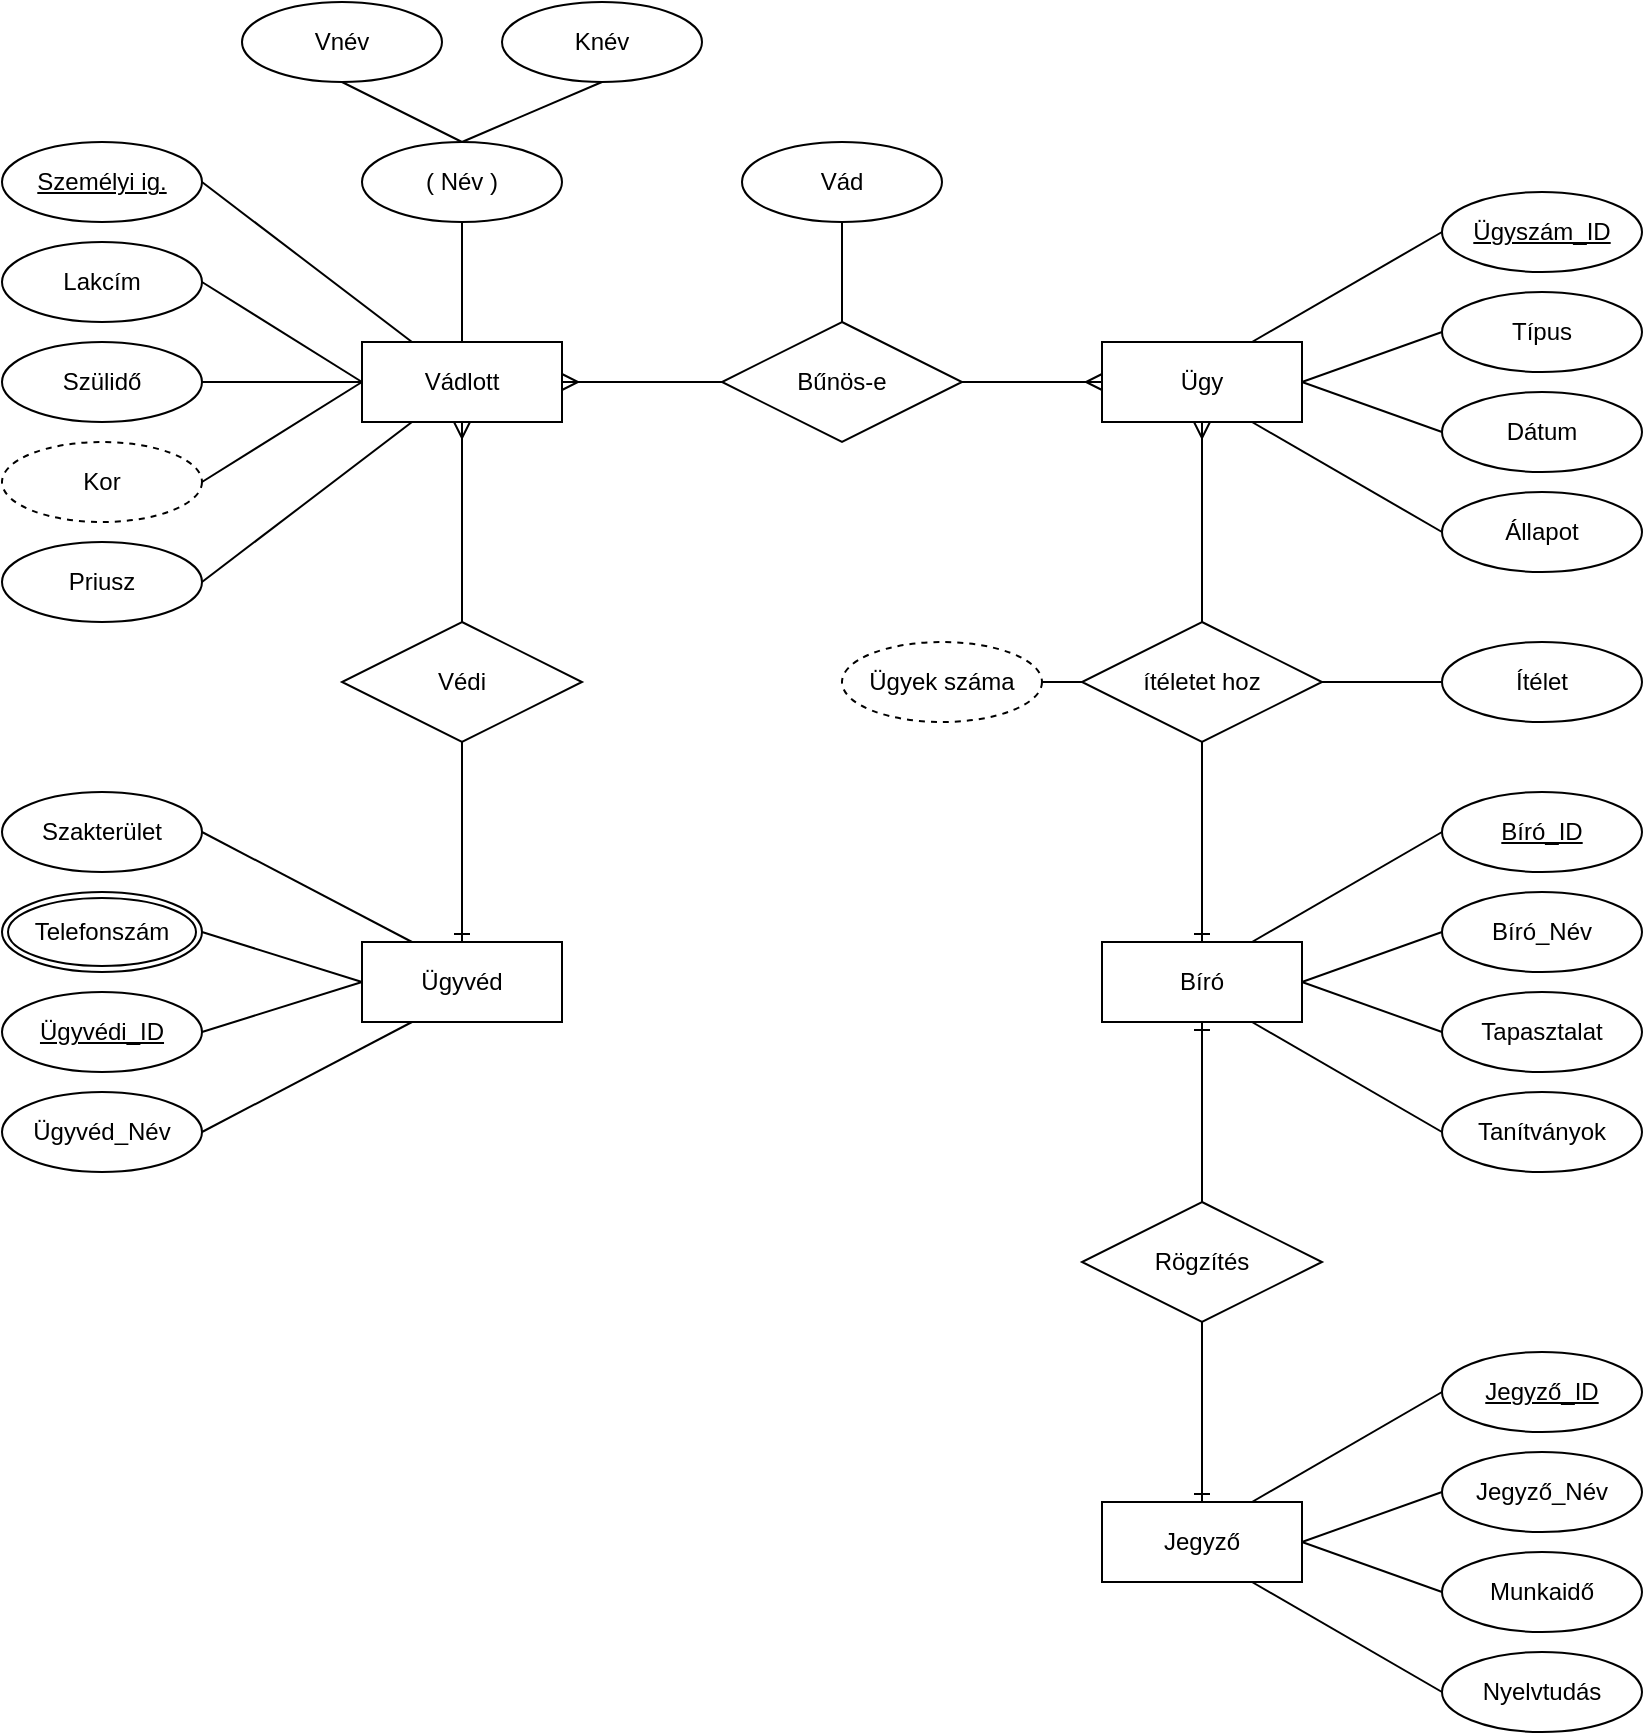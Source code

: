 <mxfile version="22.0.8" type="device">
  <diagram name="3 oldal" id="0kHpfGK5qi6aIsd88rtq">
    <mxGraphModel dx="2049" dy="1140" grid="1" gridSize="10" guides="1" tooltips="1" connect="1" arrows="1" fold="1" page="1" pageScale="1" pageWidth="3300" pageHeight="4681" math="0" shadow="0">
      <root>
        <mxCell id="0" />
        <mxCell id="1" parent="0" />
        <mxCell id="i8eWrvjrXMpil1f3y7oo-1" value="Vádlott" style="whiteSpace=wrap;html=1;align=center;" parent="1" vertex="1">
          <mxGeometry x="2300" y="1620" width="100" height="40" as="geometry" />
        </mxCell>
        <mxCell id="i8eWrvjrXMpil1f3y7oo-2" value="Ügyvéd" style="whiteSpace=wrap;html=1;align=center;" parent="1" vertex="1">
          <mxGeometry x="2300" y="1920" width="100" height="40" as="geometry" />
        </mxCell>
        <mxCell id="i8eWrvjrXMpil1f3y7oo-3" value="Bíró" style="whiteSpace=wrap;html=1;align=center;" parent="1" vertex="1">
          <mxGeometry x="2670" y="1920" width="100" height="40" as="geometry" />
        </mxCell>
        <mxCell id="i8eWrvjrXMpil1f3y7oo-4" value="Ügy" style="whiteSpace=wrap;html=1;align=center;" parent="1" vertex="1">
          <mxGeometry x="2670" y="1620" width="100" height="40" as="geometry" />
        </mxCell>
        <mxCell id="i8eWrvjrXMpil1f3y7oo-5" value="Szülidő" style="ellipse;whiteSpace=wrap;html=1;align=center;" parent="1" vertex="1">
          <mxGeometry x="2120" y="1620" width="100" height="40" as="geometry" />
        </mxCell>
        <mxCell id="i8eWrvjrXMpil1f3y7oo-6" value="Lakcím" style="ellipse;whiteSpace=wrap;html=1;align=center;" parent="1" vertex="1">
          <mxGeometry x="2120" y="1570" width="100" height="40" as="geometry" />
        </mxCell>
        <mxCell id="i8eWrvjrXMpil1f3y7oo-7" value="Személyi ig." style="ellipse;whiteSpace=wrap;html=1;align=center;fontStyle=4;" parent="1" vertex="1">
          <mxGeometry x="2120" y="1520" width="100" height="40" as="geometry" />
        </mxCell>
        <mxCell id="i8eWrvjrXMpil1f3y7oo-8" value="Kor" style="ellipse;whiteSpace=wrap;html=1;align=center;dashed=1;" parent="1" vertex="1">
          <mxGeometry x="2120" y="1670" width="100" height="40" as="geometry" />
        </mxCell>
        <mxCell id="i8eWrvjrXMpil1f3y7oo-9" value="Priusz" style="ellipse;whiteSpace=wrap;html=1;align=center;" parent="1" vertex="1">
          <mxGeometry x="2120" y="1720" width="100" height="40" as="geometry" />
        </mxCell>
        <mxCell id="i8eWrvjrXMpil1f3y7oo-10" value="( Név )" style="ellipse;whiteSpace=wrap;html=1;align=center;" parent="1" vertex="1">
          <mxGeometry x="2300" y="1520" width="100" height="40" as="geometry" />
        </mxCell>
        <mxCell id="i8eWrvjrXMpil1f3y7oo-11" value="Vnév" style="ellipse;whiteSpace=wrap;html=1;align=center;" parent="1" vertex="1">
          <mxGeometry x="2240" y="1450" width="100" height="40" as="geometry" />
        </mxCell>
        <mxCell id="i8eWrvjrXMpil1f3y7oo-12" value="Knév" style="ellipse;whiteSpace=wrap;html=1;align=center;" parent="1" vertex="1">
          <mxGeometry x="2370" y="1450" width="100" height="40" as="geometry" />
        </mxCell>
        <mxCell id="i8eWrvjrXMpil1f3y7oo-13" value="Telefonszám" style="ellipse;shape=doubleEllipse;margin=3;whiteSpace=wrap;html=1;align=center;" parent="1" vertex="1">
          <mxGeometry x="2120" y="1895" width="100" height="40" as="geometry" />
        </mxCell>
        <mxCell id="i8eWrvjrXMpil1f3y7oo-14" value="Ügyvédi_ID" style="ellipse;whiteSpace=wrap;html=1;align=center;fontStyle=4;" parent="1" vertex="1">
          <mxGeometry x="2120" y="1945" width="100" height="40" as="geometry" />
        </mxCell>
        <mxCell id="i8eWrvjrXMpil1f3y7oo-15" value="Ügyvéd_Név" style="ellipse;whiteSpace=wrap;html=1;align=center;" parent="1" vertex="1">
          <mxGeometry x="2120" y="1995" width="100" height="40" as="geometry" />
        </mxCell>
        <mxCell id="i8eWrvjrXMpil1f3y7oo-16" value="Szakterület" style="ellipse;whiteSpace=wrap;html=1;align=center;" parent="1" vertex="1">
          <mxGeometry x="2120" y="1845" width="100" height="40" as="geometry" />
        </mxCell>
        <mxCell id="i8eWrvjrXMpil1f3y7oo-17" value="Védi" style="shape=rhombus;perimeter=rhombusPerimeter;whiteSpace=wrap;html=1;align=center;" parent="1" vertex="1">
          <mxGeometry x="2290" y="1760" width="120" height="60" as="geometry" />
        </mxCell>
        <mxCell id="i8eWrvjrXMpil1f3y7oo-18" value="Típus" style="ellipse;whiteSpace=wrap;html=1;align=center;" parent="1" vertex="1">
          <mxGeometry x="2840" y="1595" width="100" height="40" as="geometry" />
        </mxCell>
        <mxCell id="i8eWrvjrXMpil1f3y7oo-19" value="Ügyszám_ID" style="ellipse;whiteSpace=wrap;html=1;align=center;fontStyle=4;" parent="1" vertex="1">
          <mxGeometry x="2840" y="1545" width="100" height="40" as="geometry" />
        </mxCell>
        <mxCell id="i8eWrvjrXMpil1f3y7oo-20" value="Dátum" style="ellipse;whiteSpace=wrap;html=1;align=center;" parent="1" vertex="1">
          <mxGeometry x="2840" y="1645" width="100" height="40" as="geometry" />
        </mxCell>
        <mxCell id="i8eWrvjrXMpil1f3y7oo-21" value="Állapot" style="ellipse;whiteSpace=wrap;html=1;align=center;" parent="1" vertex="1">
          <mxGeometry x="2840" y="1695" width="100" height="40" as="geometry" />
        </mxCell>
        <mxCell id="i8eWrvjrXMpil1f3y7oo-22" value="Bűnös-e" style="shape=rhombus;perimeter=rhombusPerimeter;whiteSpace=wrap;html=1;align=center;" parent="1" vertex="1">
          <mxGeometry x="2480" y="1610" width="120" height="60" as="geometry" />
        </mxCell>
        <mxCell id="i8eWrvjrXMpil1f3y7oo-23" value="Vád" style="ellipse;whiteSpace=wrap;html=1;align=center;" parent="1" vertex="1">
          <mxGeometry x="2490" y="1520" width="100" height="40" as="geometry" />
        </mxCell>
        <mxCell id="i8eWrvjrXMpil1f3y7oo-24" value="Bíró_ID" style="ellipse;whiteSpace=wrap;html=1;align=center;fontStyle=4;" parent="1" vertex="1">
          <mxGeometry x="2840" y="1845" width="100" height="40" as="geometry" />
        </mxCell>
        <mxCell id="i8eWrvjrXMpil1f3y7oo-25" value="Bíró_Név" style="ellipse;whiteSpace=wrap;html=1;align=center;" parent="1" vertex="1">
          <mxGeometry x="2840" y="1895" width="100" height="40" as="geometry" />
        </mxCell>
        <mxCell id="i8eWrvjrXMpil1f3y7oo-26" value="Tapasztalat" style="ellipse;whiteSpace=wrap;html=1;align=center;" parent="1" vertex="1">
          <mxGeometry x="2840" y="1945" width="100" height="40" as="geometry" />
        </mxCell>
        <mxCell id="i8eWrvjrXMpil1f3y7oo-27" value="Tanítványok" style="ellipse;whiteSpace=wrap;html=1;align=center;" parent="1" vertex="1">
          <mxGeometry x="2840" y="1995" width="100" height="40" as="geometry" />
        </mxCell>
        <mxCell id="i8eWrvjrXMpil1f3y7oo-28" value="ítéletet hoz" style="shape=rhombus;perimeter=rhombusPerimeter;whiteSpace=wrap;html=1;align=center;" parent="1" vertex="1">
          <mxGeometry x="2660" y="1760" width="120" height="60" as="geometry" />
        </mxCell>
        <mxCell id="i8eWrvjrXMpil1f3y7oo-29" value="Ügyek száma" style="ellipse;whiteSpace=wrap;html=1;align=center;dashed=1;" parent="1" vertex="1">
          <mxGeometry x="2540" y="1770" width="100" height="40" as="geometry" />
        </mxCell>
        <mxCell id="i8eWrvjrXMpil1f3y7oo-30" value="Ítélet" style="ellipse;whiteSpace=wrap;html=1;align=center;" parent="1" vertex="1">
          <mxGeometry x="2840" y="1770" width="100" height="40" as="geometry" />
        </mxCell>
        <mxCell id="i8eWrvjrXMpil1f3y7oo-31" value="Jegyző" style="whiteSpace=wrap;html=1;align=center;" parent="1" vertex="1">
          <mxGeometry x="2670" y="2200" width="100" height="40" as="geometry" />
        </mxCell>
        <mxCell id="i8eWrvjrXMpil1f3y7oo-32" value="Rögzítés" style="shape=rhombus;perimeter=rhombusPerimeter;whiteSpace=wrap;html=1;align=center;" parent="1" vertex="1">
          <mxGeometry x="2660" y="2050" width="120" height="60" as="geometry" />
        </mxCell>
        <mxCell id="i8eWrvjrXMpil1f3y7oo-33" value="Jegyző_ID" style="ellipse;whiteSpace=wrap;html=1;align=center;fontStyle=4;" parent="1" vertex="1">
          <mxGeometry x="2840" y="2125" width="100" height="40" as="geometry" />
        </mxCell>
        <mxCell id="i8eWrvjrXMpil1f3y7oo-34" value="Jegyző_Név" style="ellipse;whiteSpace=wrap;html=1;align=center;" parent="1" vertex="1">
          <mxGeometry x="2840" y="2175" width="100" height="40" as="geometry" />
        </mxCell>
        <mxCell id="i8eWrvjrXMpil1f3y7oo-35" value="Munkaidő" style="ellipse;whiteSpace=wrap;html=1;align=center;" parent="1" vertex="1">
          <mxGeometry x="2840" y="2225" width="100" height="40" as="geometry" />
        </mxCell>
        <mxCell id="i8eWrvjrXMpil1f3y7oo-36" value="Nyelvtudás" style="ellipse;whiteSpace=wrap;html=1;align=center;" parent="1" vertex="1">
          <mxGeometry x="2840" y="2275" width="100" height="40" as="geometry" />
        </mxCell>
        <mxCell id="i8eWrvjrXMpil1f3y7oo-37" value="" style="endArrow=none;html=1;rounded=0;exitX=1;exitY=0.5;exitDx=0;exitDy=0;entryX=0.25;entryY=1;entryDx=0;entryDy=0;" parent="1" source="i8eWrvjrXMpil1f3y7oo-9" target="i8eWrvjrXMpil1f3y7oo-1" edge="1">
          <mxGeometry relative="1" as="geometry">
            <mxPoint x="2340" y="1690" as="sourcePoint" />
            <mxPoint x="2310" y="1690" as="targetPoint" />
          </mxGeometry>
        </mxCell>
        <mxCell id="i8eWrvjrXMpil1f3y7oo-38" value="" style="endArrow=none;html=1;rounded=0;entryX=0;entryY=0.5;entryDx=0;entryDy=0;exitX=1;exitY=0.5;exitDx=0;exitDy=0;" parent="1" source="i8eWrvjrXMpil1f3y7oo-8" target="i8eWrvjrXMpil1f3y7oo-1" edge="1">
          <mxGeometry relative="1" as="geometry">
            <mxPoint x="2240" y="1695" as="sourcePoint" />
            <mxPoint x="2300" y="1595" as="targetPoint" />
          </mxGeometry>
        </mxCell>
        <mxCell id="i8eWrvjrXMpil1f3y7oo-39" value="" style="endArrow=none;html=1;rounded=0;exitX=1;exitY=0.5;exitDx=0;exitDy=0;entryX=0;entryY=0.5;entryDx=0;entryDy=0;" parent="1" source="i8eWrvjrXMpil1f3y7oo-5" target="i8eWrvjrXMpil1f3y7oo-1" edge="1">
          <mxGeometry relative="1" as="geometry">
            <mxPoint x="2240" y="1760" as="sourcePoint" />
            <mxPoint x="2320" y="1660" as="targetPoint" />
          </mxGeometry>
        </mxCell>
        <mxCell id="i8eWrvjrXMpil1f3y7oo-40" value="" style="endArrow=none;html=1;rounded=0;exitX=0;exitY=0.5;exitDx=0;exitDy=0;entryX=1;entryY=0.5;entryDx=0;entryDy=0;" parent="1" source="i8eWrvjrXMpil1f3y7oo-1" target="i8eWrvjrXMpil1f3y7oo-6" edge="1">
          <mxGeometry relative="1" as="geometry">
            <mxPoint x="2250" y="1770" as="sourcePoint" />
            <mxPoint x="2330" y="1670" as="targetPoint" />
          </mxGeometry>
        </mxCell>
        <mxCell id="i8eWrvjrXMpil1f3y7oo-41" value="" style="endArrow=none;html=1;rounded=0;exitX=0.5;exitY=0;exitDx=0;exitDy=0;entryX=0.5;entryY=1;entryDx=0;entryDy=0;" parent="1" source="i8eWrvjrXMpil1f3y7oo-1" target="i8eWrvjrXMpil1f3y7oo-10" edge="1">
          <mxGeometry relative="1" as="geometry">
            <mxPoint x="2260" y="1780" as="sourcePoint" />
            <mxPoint x="2340" y="1680" as="targetPoint" />
          </mxGeometry>
        </mxCell>
        <mxCell id="i8eWrvjrXMpil1f3y7oo-42" value="" style="endArrow=none;html=1;rounded=0;exitX=1;exitY=0.5;exitDx=0;exitDy=0;entryX=0.25;entryY=0;entryDx=0;entryDy=0;" parent="1" source="i8eWrvjrXMpil1f3y7oo-7" target="i8eWrvjrXMpil1f3y7oo-1" edge="1">
          <mxGeometry relative="1" as="geometry">
            <mxPoint x="2270" y="1790" as="sourcePoint" />
            <mxPoint x="2350" y="1690" as="targetPoint" />
          </mxGeometry>
        </mxCell>
        <mxCell id="i8eWrvjrXMpil1f3y7oo-43" value="" style="endArrow=none;html=1;rounded=0;exitX=0.5;exitY=0;exitDx=0;exitDy=0;entryX=0.5;entryY=1;entryDx=0;entryDy=0;" parent="1" source="i8eWrvjrXMpil1f3y7oo-10" target="i8eWrvjrXMpil1f3y7oo-11" edge="1">
          <mxGeometry relative="1" as="geometry">
            <mxPoint x="2280" y="1800" as="sourcePoint" />
            <mxPoint x="2360" y="1700" as="targetPoint" />
          </mxGeometry>
        </mxCell>
        <mxCell id="i8eWrvjrXMpil1f3y7oo-44" value="" style="endArrow=none;html=1;rounded=0;exitX=0.5;exitY=0;exitDx=0;exitDy=0;entryX=0.5;entryY=1;entryDx=0;entryDy=0;" parent="1" source="i8eWrvjrXMpil1f3y7oo-10" target="i8eWrvjrXMpil1f3y7oo-12" edge="1">
          <mxGeometry relative="1" as="geometry">
            <mxPoint x="2290" y="1810" as="sourcePoint" />
            <mxPoint x="2370" y="1710" as="targetPoint" />
          </mxGeometry>
        </mxCell>
        <mxCell id="i8eWrvjrXMpil1f3y7oo-45" value="" style="endArrow=none;html=1;rounded=0;exitX=1;exitY=0.5;exitDx=0;exitDy=0;entryX=0.25;entryY=0;entryDx=0;entryDy=0;" parent="1" source="i8eWrvjrXMpil1f3y7oo-16" target="i8eWrvjrXMpil1f3y7oo-2" edge="1">
          <mxGeometry relative="1" as="geometry">
            <mxPoint x="2290" y="2015" as="sourcePoint" />
            <mxPoint x="2370" y="1915" as="targetPoint" />
          </mxGeometry>
        </mxCell>
        <mxCell id="i8eWrvjrXMpil1f3y7oo-46" value="" style="endArrow=none;html=1;rounded=0;exitX=1;exitY=0.5;exitDx=0;exitDy=0;entryX=0.25;entryY=1;entryDx=0;entryDy=0;" parent="1" source="i8eWrvjrXMpil1f3y7oo-15" target="i8eWrvjrXMpil1f3y7oo-2" edge="1">
          <mxGeometry relative="1" as="geometry">
            <mxPoint x="2260" y="2120" as="sourcePoint" />
            <mxPoint x="2340" y="2020" as="targetPoint" />
          </mxGeometry>
        </mxCell>
        <mxCell id="i8eWrvjrXMpil1f3y7oo-47" value="" style="endArrow=none;html=1;rounded=0;exitX=1;exitY=0.5;exitDx=0;exitDy=0;entryX=0;entryY=0.5;entryDx=0;entryDy=0;" parent="1" source="i8eWrvjrXMpil1f3y7oo-13" target="i8eWrvjrXMpil1f3y7oo-2" edge="1">
          <mxGeometry relative="1" as="geometry">
            <mxPoint x="2310" y="2035" as="sourcePoint" />
            <mxPoint x="2390" y="1935" as="targetPoint" />
          </mxGeometry>
        </mxCell>
        <mxCell id="i8eWrvjrXMpil1f3y7oo-48" value="" style="endArrow=none;html=1;rounded=0;exitX=1;exitY=0.5;exitDx=0;exitDy=0;entryX=0;entryY=0.5;entryDx=0;entryDy=0;" parent="1" source="i8eWrvjrXMpil1f3y7oo-14" target="i8eWrvjrXMpil1f3y7oo-2" edge="1">
          <mxGeometry relative="1" as="geometry">
            <mxPoint x="2320" y="2045" as="sourcePoint" />
            <mxPoint x="2400" y="1945" as="targetPoint" />
          </mxGeometry>
        </mxCell>
        <mxCell id="i8eWrvjrXMpil1f3y7oo-49" value="" style="endArrow=none;html=1;rounded=0;exitX=0.75;exitY=0;exitDx=0;exitDy=0;entryX=0;entryY=0.5;entryDx=0;entryDy=0;" parent="1" source="i8eWrvjrXMpil1f3y7oo-3" target="i8eWrvjrXMpil1f3y7oo-24" edge="1">
          <mxGeometry relative="1" as="geometry">
            <mxPoint x="2200" y="2070" as="sourcePoint" />
            <mxPoint x="2280" y="1970" as="targetPoint" />
          </mxGeometry>
        </mxCell>
        <mxCell id="i8eWrvjrXMpil1f3y7oo-50" value="" style="endArrow=none;html=1;rounded=0;exitX=0.75;exitY=1;exitDx=0;exitDy=0;entryX=0;entryY=0.5;entryDx=0;entryDy=0;" parent="1" source="i8eWrvjrXMpil1f3y7oo-3" target="i8eWrvjrXMpil1f3y7oo-27" edge="1">
          <mxGeometry relative="1" as="geometry">
            <mxPoint x="2210" y="2080" as="sourcePoint" />
            <mxPoint x="2290" y="1980" as="targetPoint" />
          </mxGeometry>
        </mxCell>
        <mxCell id="i8eWrvjrXMpil1f3y7oo-51" value="" style="endArrow=none;html=1;rounded=0;exitX=1;exitY=0.5;exitDx=0;exitDy=0;entryX=0;entryY=0.5;entryDx=0;entryDy=0;" parent="1" source="i8eWrvjrXMpil1f3y7oo-3" target="i8eWrvjrXMpil1f3y7oo-25" edge="1">
          <mxGeometry relative="1" as="geometry">
            <mxPoint x="2570" y="2100" as="sourcePoint" />
            <mxPoint x="2650" y="2000" as="targetPoint" />
          </mxGeometry>
        </mxCell>
        <mxCell id="i8eWrvjrXMpil1f3y7oo-52" value="" style="endArrow=none;html=1;rounded=0;exitX=1;exitY=0.5;exitDx=0;exitDy=0;entryX=0;entryY=0.5;entryDx=0;entryDy=0;" parent="1" source="i8eWrvjrXMpil1f3y7oo-3" target="i8eWrvjrXMpil1f3y7oo-26" edge="1">
          <mxGeometry relative="1" as="geometry">
            <mxPoint x="2580" y="2110" as="sourcePoint" />
            <mxPoint x="2660" y="2010" as="targetPoint" />
          </mxGeometry>
        </mxCell>
        <mxCell id="i8eWrvjrXMpil1f3y7oo-53" value="" style="endArrow=none;html=1;rounded=0;exitX=0.75;exitY=0;exitDx=0;exitDy=0;entryX=0;entryY=0.5;entryDx=0;entryDy=0;" parent="1" source="i8eWrvjrXMpil1f3y7oo-31" target="i8eWrvjrXMpil1f3y7oo-33" edge="1">
          <mxGeometry relative="1" as="geometry">
            <mxPoint x="2590" y="2120" as="sourcePoint" />
            <mxPoint x="2670" y="2020" as="targetPoint" />
          </mxGeometry>
        </mxCell>
        <mxCell id="i8eWrvjrXMpil1f3y7oo-54" value="" style="endArrow=none;html=1;rounded=0;exitX=1;exitY=0.5;exitDx=0;exitDy=0;entryX=0;entryY=0.5;entryDx=0;entryDy=0;" parent="1" source="i8eWrvjrXMpil1f3y7oo-31" target="i8eWrvjrXMpil1f3y7oo-34" edge="1">
          <mxGeometry relative="1" as="geometry">
            <mxPoint x="2600" y="2130" as="sourcePoint" />
            <mxPoint x="2680" y="2030" as="targetPoint" />
          </mxGeometry>
        </mxCell>
        <mxCell id="i8eWrvjrXMpil1f3y7oo-55" value="" style="endArrow=none;html=1;rounded=0;exitX=1;exitY=0.5;exitDx=0;exitDy=0;entryX=0;entryY=0.5;entryDx=0;entryDy=0;" parent="1" source="i8eWrvjrXMpil1f3y7oo-31" target="i8eWrvjrXMpil1f3y7oo-35" edge="1">
          <mxGeometry relative="1" as="geometry">
            <mxPoint x="2610" y="2140" as="sourcePoint" />
            <mxPoint x="2690" y="2040" as="targetPoint" />
          </mxGeometry>
        </mxCell>
        <mxCell id="i8eWrvjrXMpil1f3y7oo-56" value="" style="endArrow=none;html=1;rounded=0;exitX=0.75;exitY=1;exitDx=0;exitDy=0;entryX=0;entryY=0.5;entryDx=0;entryDy=0;" parent="1" source="i8eWrvjrXMpil1f3y7oo-31" target="i8eWrvjrXMpil1f3y7oo-36" edge="1">
          <mxGeometry relative="1" as="geometry">
            <mxPoint x="2620" y="2150" as="sourcePoint" />
            <mxPoint x="2700" y="2050" as="targetPoint" />
          </mxGeometry>
        </mxCell>
        <mxCell id="i8eWrvjrXMpil1f3y7oo-57" value="" style="endArrow=none;html=1;rounded=0;exitX=0.75;exitY=1;exitDx=0;exitDy=0;entryX=0;entryY=0.5;entryDx=0;entryDy=0;" parent="1" source="i8eWrvjrXMpil1f3y7oo-4" target="i8eWrvjrXMpil1f3y7oo-21" edge="1">
          <mxGeometry relative="1" as="geometry">
            <mxPoint x="2635" y="1600" as="sourcePoint" />
            <mxPoint x="2740" y="1545" as="targetPoint" />
          </mxGeometry>
        </mxCell>
        <mxCell id="i8eWrvjrXMpil1f3y7oo-58" value="" style="endArrow=none;html=1;rounded=0;exitX=0.75;exitY=0;exitDx=0;exitDy=0;entryX=0;entryY=0.5;entryDx=0;entryDy=0;" parent="1" source="i8eWrvjrXMpil1f3y7oo-4" target="i8eWrvjrXMpil1f3y7oo-19" edge="1">
          <mxGeometry relative="1" as="geometry">
            <mxPoint x="2645" y="1610" as="sourcePoint" />
            <mxPoint x="2750" y="1555" as="targetPoint" />
          </mxGeometry>
        </mxCell>
        <mxCell id="i8eWrvjrXMpil1f3y7oo-59" value="" style="endArrow=none;html=1;rounded=0;exitX=1;exitY=0.5;exitDx=0;exitDy=0;entryX=0;entryY=0.5;entryDx=0;entryDy=0;" parent="1" source="i8eWrvjrXMpil1f3y7oo-4" target="i8eWrvjrXMpil1f3y7oo-18" edge="1">
          <mxGeometry relative="1" as="geometry">
            <mxPoint x="2655" y="1620" as="sourcePoint" />
            <mxPoint x="2760" y="1565" as="targetPoint" />
          </mxGeometry>
        </mxCell>
        <mxCell id="i8eWrvjrXMpil1f3y7oo-60" value="" style="endArrow=none;html=1;rounded=0;exitX=1;exitY=0.5;exitDx=0;exitDy=0;entryX=0;entryY=0.5;entryDx=0;entryDy=0;" parent="1" source="i8eWrvjrXMpil1f3y7oo-4" target="i8eWrvjrXMpil1f3y7oo-20" edge="1">
          <mxGeometry relative="1" as="geometry">
            <mxPoint x="2665" y="1630" as="sourcePoint" />
            <mxPoint x="2770" y="1575" as="targetPoint" />
          </mxGeometry>
        </mxCell>
        <mxCell id="i8eWrvjrXMpil1f3y7oo-61" value="" style="endArrow=none;html=1;rounded=0;exitX=1;exitY=0.5;exitDx=0;exitDy=0;entryX=0;entryY=0.5;entryDx=0;entryDy=0;" parent="1" source="i8eWrvjrXMpil1f3y7oo-29" target="i8eWrvjrXMpil1f3y7oo-28" edge="1">
          <mxGeometry relative="1" as="geometry">
            <mxPoint x="2675" y="1640" as="sourcePoint" />
            <mxPoint x="2780" y="1585" as="targetPoint" />
          </mxGeometry>
        </mxCell>
        <mxCell id="i8eWrvjrXMpil1f3y7oo-62" value="" style="endArrow=none;html=1;rounded=0;exitX=1;exitY=0.5;exitDx=0;exitDy=0;entryX=0;entryY=0.5;entryDx=0;entryDy=0;" parent="1" source="i8eWrvjrXMpil1f3y7oo-28" target="i8eWrvjrXMpil1f3y7oo-30" edge="1">
          <mxGeometry relative="1" as="geometry">
            <mxPoint x="2685" y="1650" as="sourcePoint" />
            <mxPoint x="2790" y="1595" as="targetPoint" />
          </mxGeometry>
        </mxCell>
        <mxCell id="i8eWrvjrXMpil1f3y7oo-63" value="" style="endArrow=none;html=1;rounded=0;exitX=0.5;exitY=0;exitDx=0;exitDy=0;entryX=0.5;entryY=1;entryDx=0;entryDy=0;" parent="1" source="i8eWrvjrXMpil1f3y7oo-22" target="i8eWrvjrXMpil1f3y7oo-23" edge="1">
          <mxGeometry relative="1" as="geometry">
            <mxPoint x="2715" y="1645" as="sourcePoint" />
            <mxPoint x="2820" y="1590" as="targetPoint" />
          </mxGeometry>
        </mxCell>
        <mxCell id="i8eWrvjrXMpil1f3y7oo-82" value="" style="fontSize=12;html=1;endArrow=ERone;endFill=1;rounded=0;exitX=0.5;exitY=1;exitDx=0;exitDy=0;entryX=0.5;entryY=0;entryDx=0;entryDy=0;" parent="1" source="i8eWrvjrXMpil1f3y7oo-17" target="i8eWrvjrXMpil1f3y7oo-2" edge="1">
          <mxGeometry width="100" height="100" relative="1" as="geometry">
            <mxPoint x="2500" y="1950" as="sourcePoint" />
            <mxPoint x="2600" y="1850" as="targetPoint" />
          </mxGeometry>
        </mxCell>
        <mxCell id="STFvIjJEZPvpUFtnvWwV-1" value="" style="fontSize=12;html=1;endArrow=ERmany;rounded=0;exitX=0.5;exitY=0;exitDx=0;exitDy=0;entryX=0.5;entryY=1;entryDx=0;entryDy=0;" parent="1" source="i8eWrvjrXMpil1f3y7oo-17" target="i8eWrvjrXMpil1f3y7oo-1" edge="1">
          <mxGeometry width="100" height="100" relative="1" as="geometry">
            <mxPoint x="2380" y="1900" as="sourcePoint" />
            <mxPoint x="2480" y="1800" as="targetPoint" />
          </mxGeometry>
        </mxCell>
        <mxCell id="STFvIjJEZPvpUFtnvWwV-2" value="" style="fontSize=12;html=1;endArrow=ERmany;rounded=0;exitX=0;exitY=0.5;exitDx=0;exitDy=0;entryX=1;entryY=0.5;entryDx=0;entryDy=0;" parent="1" source="i8eWrvjrXMpil1f3y7oo-22" target="i8eWrvjrXMpil1f3y7oo-1" edge="1">
          <mxGeometry width="100" height="100" relative="1" as="geometry">
            <mxPoint x="2360" y="1820" as="sourcePoint" />
            <mxPoint x="2360" y="1670" as="targetPoint" />
          </mxGeometry>
        </mxCell>
        <mxCell id="STFvIjJEZPvpUFtnvWwV-3" value="" style="fontSize=12;html=1;endArrow=ERmany;rounded=0;exitX=1;exitY=0.5;exitDx=0;exitDy=0;entryX=0;entryY=0.5;entryDx=0;entryDy=0;" parent="1" source="i8eWrvjrXMpil1f3y7oo-22" target="i8eWrvjrXMpil1f3y7oo-4" edge="1">
          <mxGeometry width="100" height="100" relative="1" as="geometry">
            <mxPoint x="2370" y="1830" as="sourcePoint" />
            <mxPoint x="2370" y="1680" as="targetPoint" />
          </mxGeometry>
        </mxCell>
        <mxCell id="STFvIjJEZPvpUFtnvWwV-4" value="" style="fontSize=12;html=1;endArrow=ERmany;rounded=0;exitX=0.5;exitY=0;exitDx=0;exitDy=0;entryX=0.5;entryY=1;entryDx=0;entryDy=0;" parent="1" source="i8eWrvjrXMpil1f3y7oo-28" target="i8eWrvjrXMpil1f3y7oo-4" edge="1">
          <mxGeometry width="100" height="100" relative="1" as="geometry">
            <mxPoint x="2250" y="1855" as="sourcePoint" />
            <mxPoint x="2250" y="1705" as="targetPoint" />
          </mxGeometry>
        </mxCell>
        <mxCell id="STFvIjJEZPvpUFtnvWwV-5" value="" style="fontSize=12;html=1;endArrow=ERone;endFill=1;rounded=0;exitX=0.5;exitY=1;exitDx=0;exitDy=0;entryX=0.5;entryY=0;entryDx=0;entryDy=0;" parent="1" source="i8eWrvjrXMpil1f3y7oo-28" target="i8eWrvjrXMpil1f3y7oo-3" edge="1">
          <mxGeometry width="100" height="100" relative="1" as="geometry">
            <mxPoint x="2740" y="1895" as="sourcePoint" />
            <mxPoint x="2740" y="2045" as="targetPoint" />
          </mxGeometry>
        </mxCell>
        <mxCell id="STFvIjJEZPvpUFtnvWwV-6" value="" style="fontSize=12;html=1;endArrow=ERone;endFill=1;rounded=0;exitX=0.5;exitY=0;exitDx=0;exitDy=0;entryX=0.5;entryY=1;entryDx=0;entryDy=0;" parent="1" source="i8eWrvjrXMpil1f3y7oo-32" target="i8eWrvjrXMpil1f3y7oo-3" edge="1">
          <mxGeometry width="100" height="100" relative="1" as="geometry">
            <mxPoint x="2560" y="2215" as="sourcePoint" />
            <mxPoint x="2560" y="2365" as="targetPoint" />
          </mxGeometry>
        </mxCell>
        <mxCell id="STFvIjJEZPvpUFtnvWwV-7" value="" style="fontSize=12;html=1;endArrow=ERone;endFill=1;rounded=0;exitX=0.5;exitY=1;exitDx=0;exitDy=0;entryX=0.5;entryY=0;entryDx=0;entryDy=0;" parent="1" source="i8eWrvjrXMpil1f3y7oo-32" target="i8eWrvjrXMpil1f3y7oo-31" edge="1">
          <mxGeometry width="100" height="100" relative="1" as="geometry">
            <mxPoint x="2740" y="2285" as="sourcePoint" />
            <mxPoint x="2740" y="2435" as="targetPoint" />
          </mxGeometry>
        </mxCell>
      </root>
    </mxGraphModel>
  </diagram>
</mxfile>
